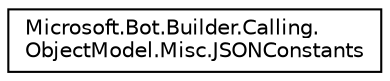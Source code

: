 digraph "Graphical Class Hierarchy"
{
  edge [fontname="Helvetica",fontsize="10",labelfontname="Helvetica",labelfontsize="10"];
  node [fontname="Helvetica",fontsize="10",shape=record];
  rankdir="LR";
  Node1 [label="Microsoft.Bot.Builder.Calling.\lObjectModel.Misc.JSONConstants",height=0.2,width=0.4,color="black", fillcolor="white", style="filled",URL="$da/dad/class_microsoft_1_1_bot_1_1_builder_1_1_calling_1_1_object_model_1_1_misc_1_1_j_s_o_n_constants.html"];
}
